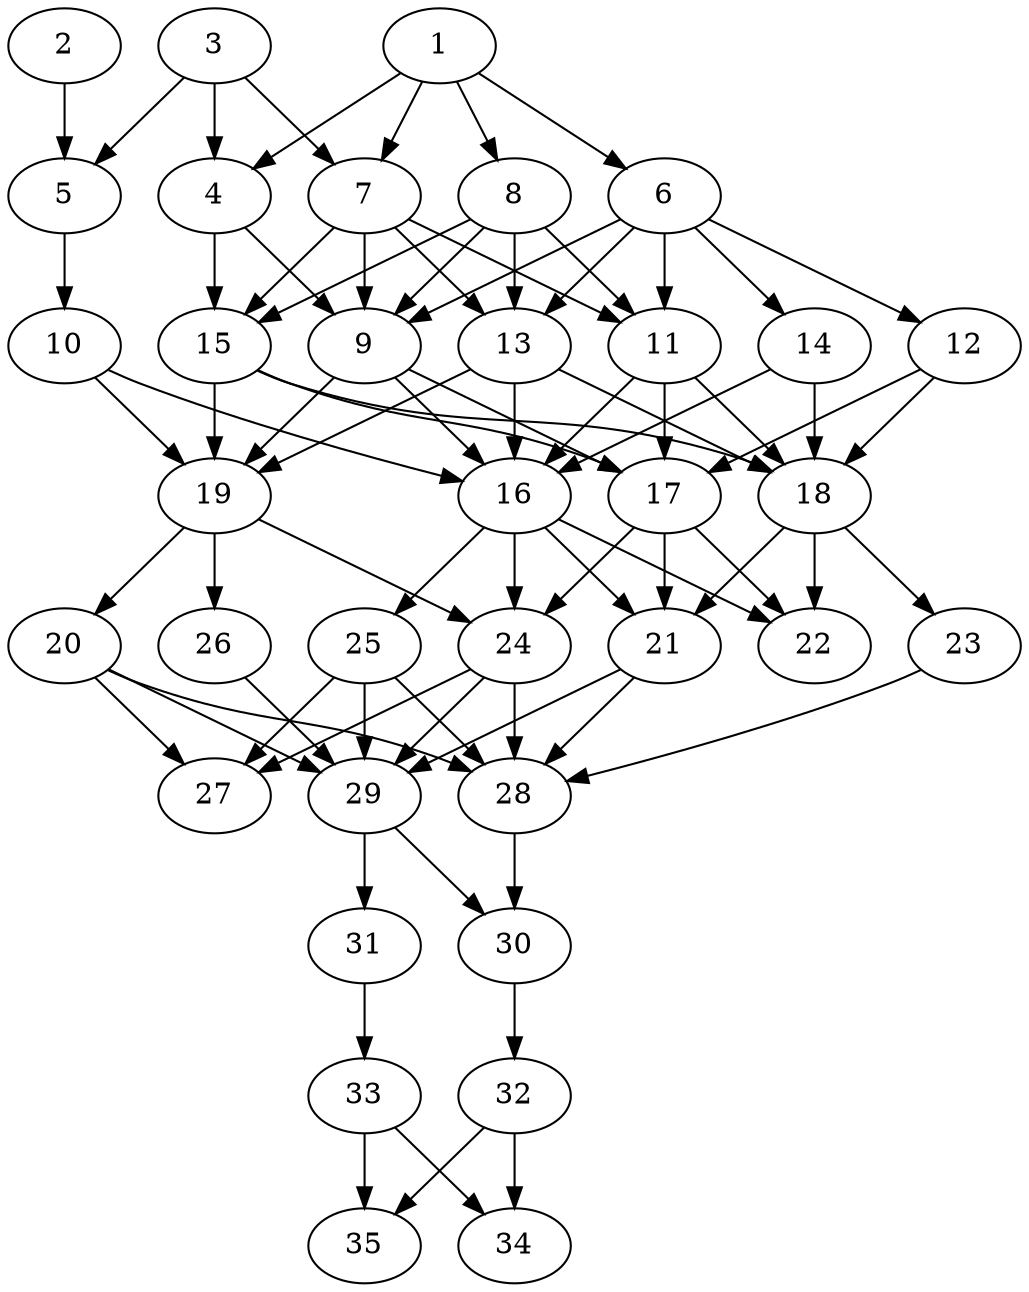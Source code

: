 // DAG automatically generated by daggen at Thu Oct  3 14:05:37 2019
// ./daggen --dot -n 35 --ccr 0.5 --fat 0.5 --regular 0.5 --density 0.7 --mindata 5242880 --maxdata 52428800 
digraph G {
  1 [size="73189376", alpha="0.15", expect_size="36594688"] 
  1 -> 4 [size ="36594688"]
  1 -> 6 [size ="36594688"]
  1 -> 7 [size ="36594688"]
  1 -> 8 [size ="36594688"]
  2 [size="85542912", alpha="0.08", expect_size="42771456"] 
  2 -> 5 [size ="42771456"]
  3 [size="74123264", alpha="0.05", expect_size="37061632"] 
  3 -> 4 [size ="37061632"]
  3 -> 5 [size ="37061632"]
  3 -> 7 [size ="37061632"]
  4 [size="98840576", alpha="0.10", expect_size="49420288"] 
  4 -> 9 [size ="49420288"]
  4 -> 15 [size ="49420288"]
  5 [size="34822144", alpha="0.00", expect_size="17411072"] 
  5 -> 10 [size ="17411072"]
  6 [size="104450048", alpha="0.12", expect_size="52225024"] 
  6 -> 9 [size ="52225024"]
  6 -> 11 [size ="52225024"]
  6 -> 12 [size ="52225024"]
  6 -> 13 [size ="52225024"]
  6 -> 14 [size ="52225024"]
  7 [size="97910784", alpha="0.20", expect_size="48955392"] 
  7 -> 9 [size ="48955392"]
  7 -> 11 [size ="48955392"]
  7 -> 13 [size ="48955392"]
  7 -> 15 [size ="48955392"]
  8 [size="51644416", alpha="0.14", expect_size="25822208"] 
  8 -> 9 [size ="25822208"]
  8 -> 11 [size ="25822208"]
  8 -> 13 [size ="25822208"]
  8 -> 15 [size ="25822208"]
  9 [size="48128000", alpha="0.13", expect_size="24064000"] 
  9 -> 16 [size ="24064000"]
  9 -> 17 [size ="24064000"]
  9 -> 19 [size ="24064000"]
  10 [size="74424320", alpha="0.15", expect_size="37212160"] 
  10 -> 16 [size ="37212160"]
  10 -> 19 [size ="37212160"]
  11 [size="17985536", alpha="0.03", expect_size="8992768"] 
  11 -> 16 [size ="8992768"]
  11 -> 17 [size ="8992768"]
  11 -> 18 [size ="8992768"]
  12 [size="88997888", alpha="0.13", expect_size="44498944"] 
  12 -> 17 [size ="44498944"]
  12 -> 18 [size ="44498944"]
  13 [size="33343488", alpha="0.12", expect_size="16671744"] 
  13 -> 16 [size ="16671744"]
  13 -> 18 [size ="16671744"]
  13 -> 19 [size ="16671744"]
  14 [size="55996416", alpha="0.09", expect_size="27998208"] 
  14 -> 16 [size ="27998208"]
  14 -> 18 [size ="27998208"]
  15 [size="104519680", alpha="0.14", expect_size="52259840"] 
  15 -> 17 [size ="52259840"]
  15 -> 18 [size ="52259840"]
  15 -> 19 [size ="52259840"]
  16 [size="10897408", alpha="0.02", expect_size="5448704"] 
  16 -> 21 [size ="5448704"]
  16 -> 22 [size ="5448704"]
  16 -> 24 [size ="5448704"]
  16 -> 25 [size ="5448704"]
  17 [size="69236736", alpha="0.05", expect_size="34618368"] 
  17 -> 21 [size ="34618368"]
  17 -> 22 [size ="34618368"]
  17 -> 24 [size ="34618368"]
  18 [size="68478976", alpha="0.10", expect_size="34239488"] 
  18 -> 21 [size ="34239488"]
  18 -> 22 [size ="34239488"]
  18 -> 23 [size ="34239488"]
  19 [size="37863424", alpha="0.04", expect_size="18931712"] 
  19 -> 20 [size ="18931712"]
  19 -> 24 [size ="18931712"]
  19 -> 26 [size ="18931712"]
  20 [size="101560320", alpha="0.00", expect_size="50780160"] 
  20 -> 27 [size ="50780160"]
  20 -> 28 [size ="50780160"]
  20 -> 29 [size ="50780160"]
  21 [size="80148480", alpha="0.09", expect_size="40074240"] 
  21 -> 28 [size ="40074240"]
  21 -> 29 [size ="40074240"]
  22 [size="94427136", alpha="0.14", expect_size="47213568"] 
  23 [size="61679616", alpha="0.12", expect_size="30839808"] 
  23 -> 28 [size ="30839808"]
  24 [size="24936448", alpha="0.09", expect_size="12468224"] 
  24 -> 27 [size ="12468224"]
  24 -> 28 [size ="12468224"]
  24 -> 29 [size ="12468224"]
  25 [size="65357824", alpha="0.11", expect_size="32678912"] 
  25 -> 27 [size ="32678912"]
  25 -> 28 [size ="32678912"]
  25 -> 29 [size ="32678912"]
  26 [size="36282368", alpha="0.13", expect_size="18141184"] 
  26 -> 29 [size ="18141184"]
  27 [size="47728640", alpha="0.14", expect_size="23864320"] 
  28 [size="72110080", alpha="0.03", expect_size="36055040"] 
  28 -> 30 [size ="36055040"]
  29 [size="26095616", alpha="0.00", expect_size="13047808"] 
  29 -> 30 [size ="13047808"]
  29 -> 31 [size ="13047808"]
  30 [size="46960640", alpha="0.11", expect_size="23480320"] 
  30 -> 32 [size ="23480320"]
  31 [size="47038464", alpha="0.04", expect_size="23519232"] 
  31 -> 33 [size ="23519232"]
  32 [size="89038848", alpha="0.13", expect_size="44519424"] 
  32 -> 34 [size ="44519424"]
  32 -> 35 [size ="44519424"]
  33 [size="59275264", alpha="0.07", expect_size="29637632"] 
  33 -> 34 [size ="29637632"]
  33 -> 35 [size ="29637632"]
  34 [size="21387264", alpha="0.10", expect_size="10693632"] 
  35 [size="63729664", alpha="0.14", expect_size="31864832"] 
}
